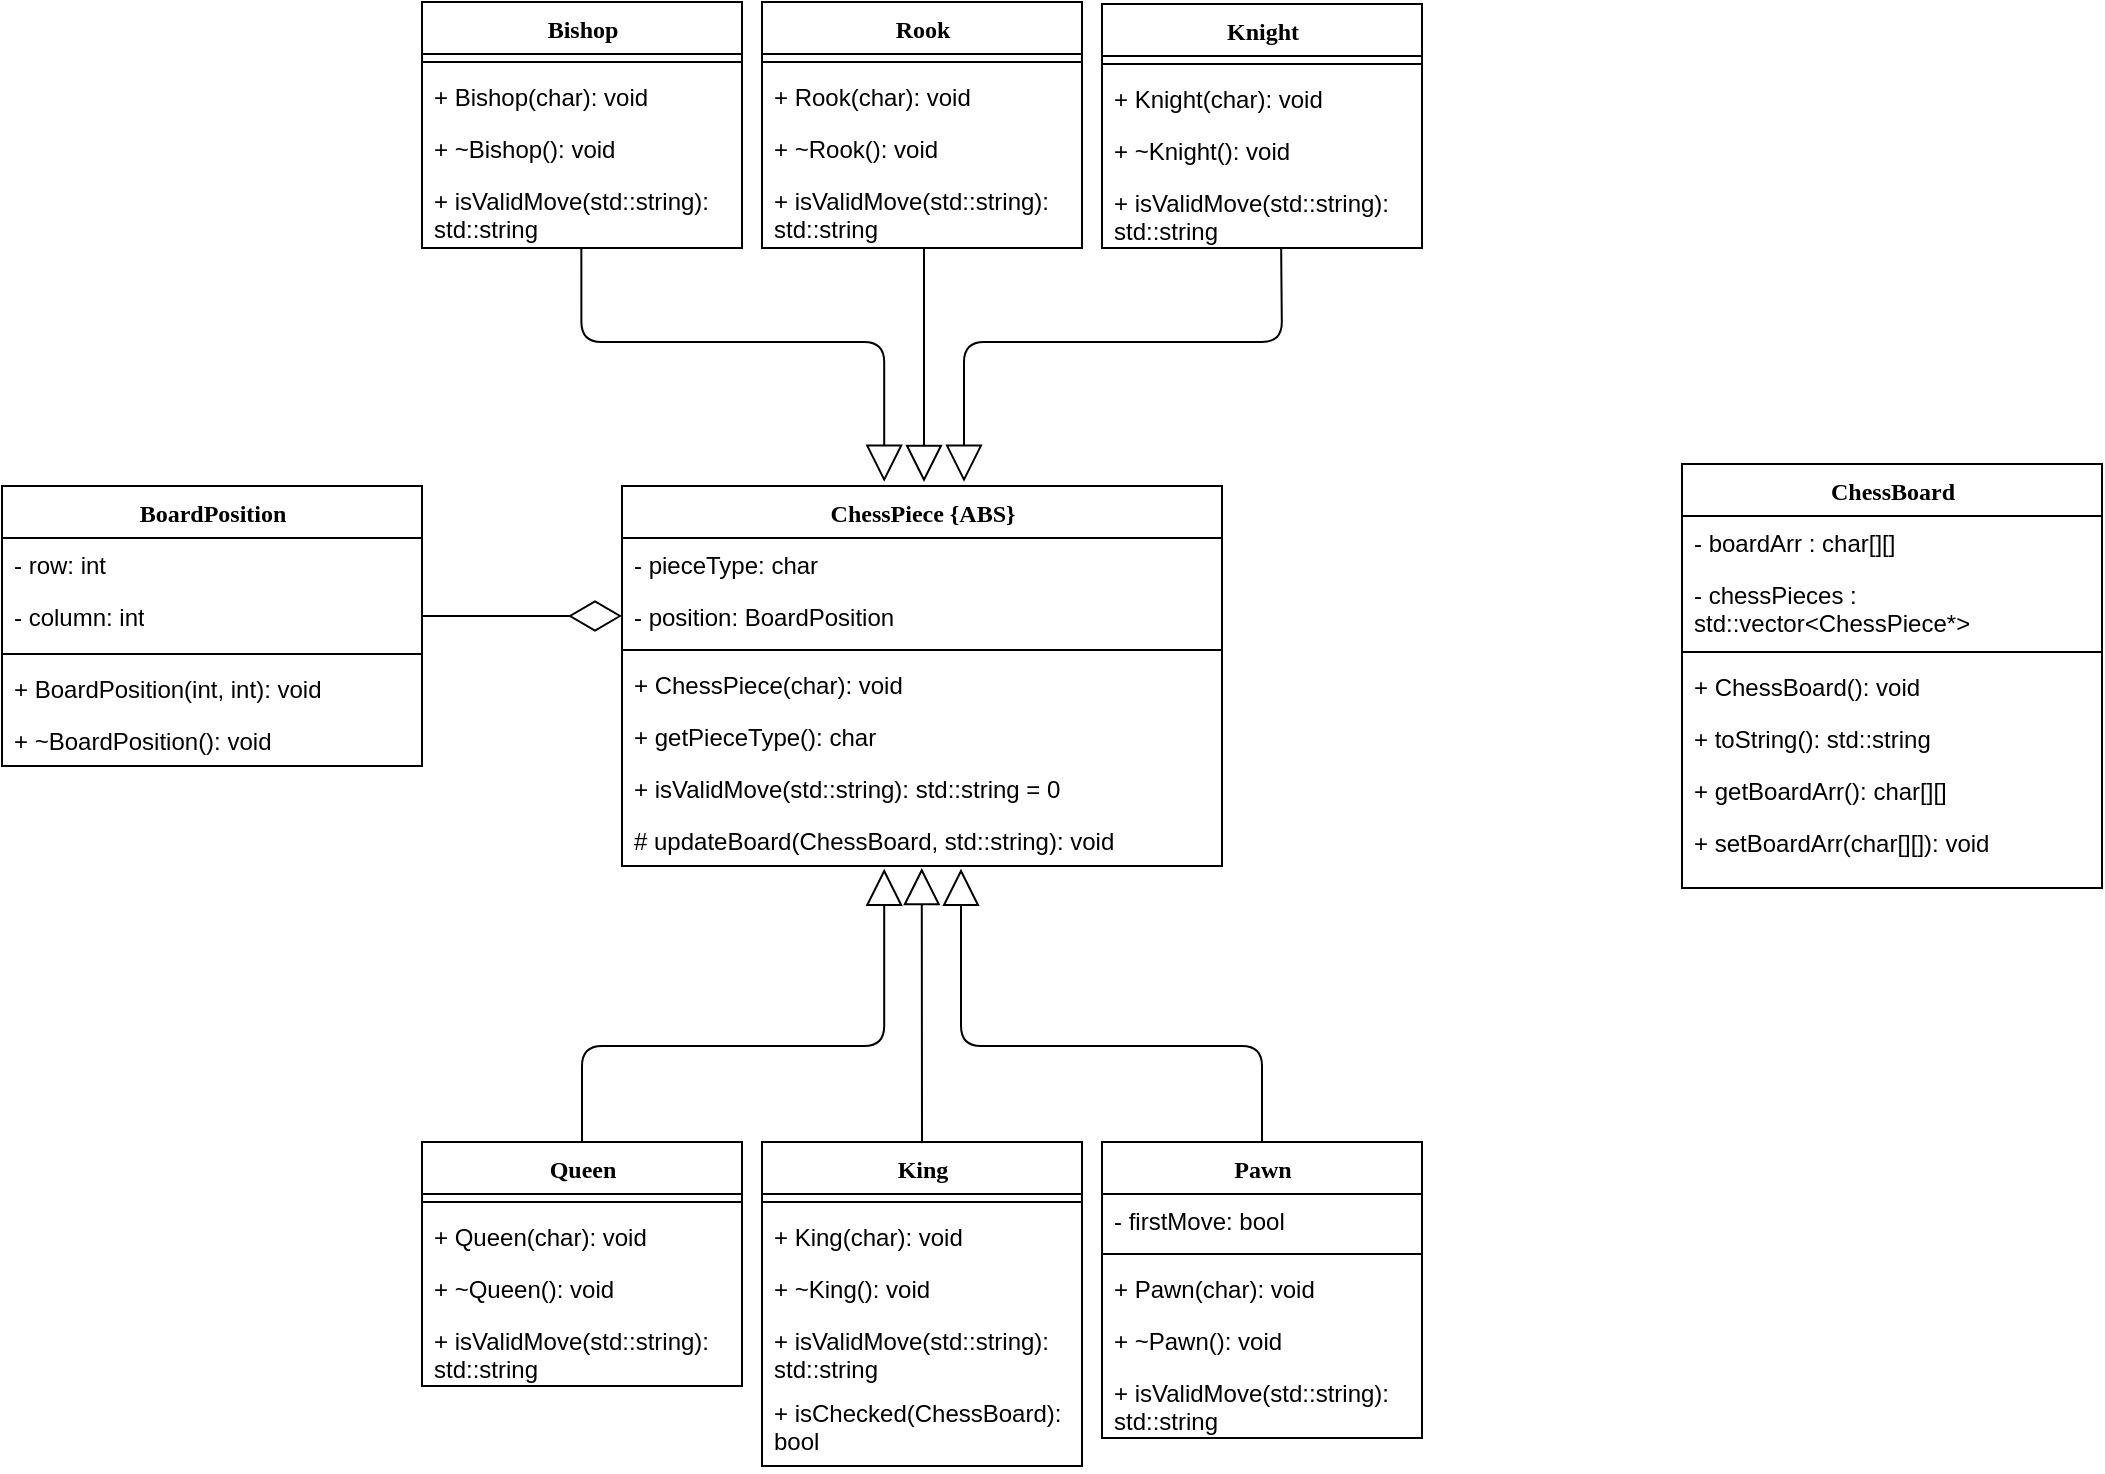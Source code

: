 <mxfile version="14.0.0" type="device"><diagram name="Page-1" id="9f46799a-70d6-7492-0946-bef42562c5a5"><mxGraphModel dx="1673" dy="896" grid="1" gridSize="10" guides="1" tooltips="1" connect="1" arrows="1" fold="1" page="1" pageScale="1" pageWidth="1400" pageHeight="850" background="#ffffff" math="0" shadow="0"><root><mxCell id="0"/><mxCell id="1" parent="0"/><mxCell id="78961159f06e98e8-30" value="ChessPiece {ABS}" style="swimlane;html=1;fontStyle=1;align=center;verticalAlign=top;childLayout=stackLayout;horizontal=1;startSize=26;horizontalStack=0;resizeParent=1;resizeLast=0;collapsible=1;marginBottom=0;swimlaneFillColor=#ffffff;rounded=0;shadow=0;comic=0;labelBackgroundColor=none;strokeWidth=1;fillColor=none;fontFamily=Verdana;fontSize=12" parent="1" vertex="1"><mxGeometry x="540" y="312" width="300" height="190" as="geometry"/></mxCell><mxCell id="78961159f06e98e8-31" value="- pieceType: char" style="text;html=1;strokeColor=none;fillColor=none;align=left;verticalAlign=top;spacingLeft=4;spacingRight=4;whiteSpace=wrap;overflow=hidden;rotatable=0;points=[[0,0.5],[1,0.5]];portConstraint=eastwest;" parent="78961159f06e98e8-30" vertex="1"><mxGeometry y="26" width="300" height="26" as="geometry"/></mxCell><mxCell id="FzhUKP2zedn-a3TM57t3-81" value="- position: BoardPosition" style="text;html=1;strokeColor=none;fillColor=none;align=left;verticalAlign=top;spacingLeft=4;spacingRight=4;whiteSpace=wrap;overflow=hidden;rotatable=0;points=[[0,0.5],[1,0.5]];portConstraint=eastwest;" vertex="1" parent="78961159f06e98e8-30"><mxGeometry y="52" width="300" height="26" as="geometry"/></mxCell><mxCell id="78961159f06e98e8-38" value="" style="line;html=1;strokeWidth=1;fillColor=none;align=left;verticalAlign=middle;spacingTop=-1;spacingLeft=3;spacingRight=3;rotatable=0;labelPosition=right;points=[];portConstraint=eastwest;" parent="78961159f06e98e8-30" vertex="1"><mxGeometry y="78" width="300" height="8" as="geometry"/></mxCell><mxCell id="FzhUKP2zedn-a3TM57t3-39" value="+ ChessPiece(char): void" style="text;html=1;strokeColor=none;fillColor=none;align=left;verticalAlign=top;spacingLeft=4;spacingRight=4;whiteSpace=wrap;overflow=hidden;rotatable=0;points=[[0,0.5],[1,0.5]];portConstraint=eastwest;" vertex="1" parent="78961159f06e98e8-30"><mxGeometry y="86" width="300" height="26" as="geometry"/></mxCell><mxCell id="FzhUKP2zedn-a3TM57t3-49" value="+ getPieceType(): char&lt;br&gt;" style="text;html=1;strokeColor=none;fillColor=none;align=left;verticalAlign=top;spacingLeft=4;spacingRight=4;whiteSpace=wrap;overflow=hidden;rotatable=0;points=[[0,0.5],[1,0.5]];portConstraint=eastwest;" vertex="1" parent="78961159f06e98e8-30"><mxGeometry y="112" width="300" height="26" as="geometry"/></mxCell><mxCell id="FzhUKP2zedn-a3TM57t3-51" value="+ isValidMove(std::string): std::string = 0" style="text;html=1;strokeColor=none;fillColor=none;align=left;verticalAlign=top;spacingLeft=4;spacingRight=4;whiteSpace=wrap;overflow=hidden;rotatable=0;points=[[0,0.5],[1,0.5]];portConstraint=eastwest;" vertex="1" parent="78961159f06e98e8-30"><mxGeometry y="138" width="300" height="26" as="geometry"/></mxCell><mxCell id="78961159f06e98e8-39" value="# updateBoard(ChessBoard, std::string): void" style="text;html=1;strokeColor=none;fillColor=none;align=left;verticalAlign=top;spacingLeft=4;spacingRight=4;whiteSpace=wrap;overflow=hidden;rotatable=0;points=[[0,0.5],[1,0.5]];portConstraint=eastwest;" parent="78961159f06e98e8-30" vertex="1"><mxGeometry y="164" width="300" height="26" as="geometry"/></mxCell><mxCell id="FzhUKP2zedn-a3TM57t3-2" value="ChessBoard" style="swimlane;html=1;fontStyle=1;align=center;verticalAlign=top;childLayout=stackLayout;horizontal=1;startSize=26;horizontalStack=0;resizeParent=1;resizeLast=0;collapsible=1;marginBottom=0;swimlaneFillColor=#ffffff;rounded=0;shadow=0;comic=0;labelBackgroundColor=none;strokeWidth=1;fillColor=none;fontFamily=Verdana;fontSize=12" vertex="1" parent="1"><mxGeometry x="1070" y="301" width="210" height="212" as="geometry"/></mxCell><mxCell id="FzhUKP2zedn-a3TM57t3-3" value="- boardArr : char[][]" style="text;html=1;strokeColor=none;fillColor=none;align=left;verticalAlign=top;spacingLeft=4;spacingRight=4;whiteSpace=wrap;overflow=hidden;rotatable=0;points=[[0,0.5],[1,0.5]];portConstraint=eastwest;" vertex="1" parent="FzhUKP2zedn-a3TM57t3-2"><mxGeometry y="26" width="210" height="26" as="geometry"/></mxCell><mxCell id="FzhUKP2zedn-a3TM57t3-59" value="- chessPieces : std::vector&amp;lt;ChessPiece*&amp;gt;" style="text;html=1;strokeColor=none;fillColor=none;align=left;verticalAlign=top;spacingLeft=4;spacingRight=4;whiteSpace=wrap;overflow=hidden;rotatable=0;points=[[0,0.5],[1,0.5]];portConstraint=eastwest;" vertex="1" parent="FzhUKP2zedn-a3TM57t3-2"><mxGeometry y="52" width="210" height="38" as="geometry"/></mxCell><mxCell id="FzhUKP2zedn-a3TM57t3-4" value="" style="line;html=1;strokeWidth=1;fillColor=none;align=left;verticalAlign=middle;spacingTop=-1;spacingLeft=3;spacingRight=3;rotatable=0;labelPosition=right;points=[];portConstraint=eastwest;" vertex="1" parent="FzhUKP2zedn-a3TM57t3-2"><mxGeometry y="90" width="210" height="8" as="geometry"/></mxCell><mxCell id="FzhUKP2zedn-a3TM57t3-52" value="+ ChessBoard(): void" style="text;html=1;strokeColor=none;fillColor=none;align=left;verticalAlign=top;spacingLeft=4;spacingRight=4;whiteSpace=wrap;overflow=hidden;rotatable=0;points=[[0,0.5],[1,0.5]];portConstraint=eastwest;" vertex="1" parent="FzhUKP2zedn-a3TM57t3-2"><mxGeometry y="98" width="210" height="26" as="geometry"/></mxCell><mxCell id="FzhUKP2zedn-a3TM57t3-45" value="+ toString(): std::string" style="text;html=1;strokeColor=none;fillColor=none;align=left;verticalAlign=top;spacingLeft=4;spacingRight=4;whiteSpace=wrap;overflow=hidden;rotatable=0;points=[[0,0.5],[1,0.5]];portConstraint=eastwest;" vertex="1" parent="FzhUKP2zedn-a3TM57t3-2"><mxGeometry y="124" width="210" height="26" as="geometry"/></mxCell><mxCell id="FzhUKP2zedn-a3TM57t3-48" value="+ getBoardArr(): char[][]" style="text;html=1;strokeColor=none;fillColor=none;align=left;verticalAlign=top;spacingLeft=4;spacingRight=4;whiteSpace=wrap;overflow=hidden;rotatable=0;points=[[0,0.5],[1,0.5]];portConstraint=eastwest;" vertex="1" parent="FzhUKP2zedn-a3TM57t3-2"><mxGeometry y="150" width="210" height="26" as="geometry"/></mxCell><mxCell id="FzhUKP2zedn-a3TM57t3-37" value="+ setBoardArr(char[][]): void" style="text;html=1;strokeColor=none;fillColor=none;align=left;verticalAlign=top;spacingLeft=4;spacingRight=4;whiteSpace=wrap;overflow=hidden;rotatable=0;points=[[0,0.5],[1,0.5]];portConstraint=eastwest;" vertex="1" parent="FzhUKP2zedn-a3TM57t3-2"><mxGeometry y="176" width="210" height="26" as="geometry"/></mxCell><mxCell id="FzhUKP2zedn-a3TM57t3-19" value="Bishop" style="swimlane;html=1;fontStyle=1;align=center;verticalAlign=top;childLayout=stackLayout;horizontal=1;startSize=26;horizontalStack=0;resizeParent=1;resizeLast=0;collapsible=1;marginBottom=0;swimlaneFillColor=#ffffff;rounded=0;shadow=0;comic=0;labelBackgroundColor=none;strokeWidth=1;fillColor=none;fontFamily=Verdana;fontSize=12" vertex="1" parent="1"><mxGeometry x="440" y="70" width="160" height="123" as="geometry"/></mxCell><mxCell id="FzhUKP2zedn-a3TM57t3-21" value="" style="line;html=1;strokeWidth=1;fillColor=none;align=left;verticalAlign=middle;spacingTop=-1;spacingLeft=3;spacingRight=3;rotatable=0;labelPosition=right;points=[];portConstraint=eastwest;" vertex="1" parent="FzhUKP2zedn-a3TM57t3-19"><mxGeometry y="26" width="160" height="8" as="geometry"/></mxCell><mxCell id="FzhUKP2zedn-a3TM57t3-57" value="+ Bishop(char): void" style="text;html=1;strokeColor=none;fillColor=none;align=left;verticalAlign=top;spacingLeft=4;spacingRight=4;whiteSpace=wrap;overflow=hidden;rotatable=0;points=[[0,0.5],[1,0.5]];portConstraint=eastwest;" vertex="1" parent="FzhUKP2zedn-a3TM57t3-19"><mxGeometry y="34" width="160" height="26" as="geometry"/></mxCell><mxCell id="FzhUKP2zedn-a3TM57t3-58" value="+ ~Bishop(): void" style="text;html=1;strokeColor=none;fillColor=none;align=left;verticalAlign=top;spacingLeft=4;spacingRight=4;whiteSpace=wrap;overflow=hidden;rotatable=0;points=[[0,0.5],[1,0.5]];portConstraint=eastwest;" vertex="1" parent="FzhUKP2zedn-a3TM57t3-19"><mxGeometry y="60" width="160" height="26" as="geometry"/></mxCell><mxCell id="FzhUKP2zedn-a3TM57t3-53" value="+ isValidMove(std::string): std::string" style="text;html=1;strokeColor=none;fillColor=none;align=left;verticalAlign=top;spacingLeft=4;spacingRight=4;whiteSpace=wrap;overflow=hidden;rotatable=0;points=[[0,0.5],[1,0.5]];portConstraint=eastwest;" vertex="1" parent="FzhUKP2zedn-a3TM57t3-19"><mxGeometry y="86" width="160" height="36" as="geometry"/></mxCell><mxCell id="FzhUKP2zedn-a3TM57t3-24" value="Rook" style="swimlane;html=1;fontStyle=1;align=center;verticalAlign=top;childLayout=stackLayout;horizontal=1;startSize=26;horizontalStack=0;resizeParent=1;resizeLast=0;collapsible=1;marginBottom=0;swimlaneFillColor=#ffffff;rounded=0;shadow=0;comic=0;labelBackgroundColor=none;strokeWidth=1;fillColor=none;fontFamily=Verdana;fontSize=12" vertex="1" parent="1"><mxGeometry x="610" y="70" width="160" height="123" as="geometry"/></mxCell><mxCell id="FzhUKP2zedn-a3TM57t3-26" value="" style="line;html=1;strokeWidth=1;fillColor=none;align=left;verticalAlign=middle;spacingTop=-1;spacingLeft=3;spacingRight=3;rotatable=0;labelPosition=right;points=[];portConstraint=eastwest;" vertex="1" parent="FzhUKP2zedn-a3TM57t3-24"><mxGeometry y="26" width="160" height="8" as="geometry"/></mxCell><mxCell id="FzhUKP2zedn-a3TM57t3-60" value="+ Rook(char): void" style="text;html=1;strokeColor=none;fillColor=none;align=left;verticalAlign=top;spacingLeft=4;spacingRight=4;whiteSpace=wrap;overflow=hidden;rotatable=0;points=[[0,0.5],[1,0.5]];portConstraint=eastwest;" vertex="1" parent="FzhUKP2zedn-a3TM57t3-24"><mxGeometry y="34" width="160" height="26" as="geometry"/></mxCell><mxCell id="FzhUKP2zedn-a3TM57t3-61" value="+ ~Rook(): void" style="text;html=1;strokeColor=none;fillColor=none;align=left;verticalAlign=top;spacingLeft=4;spacingRight=4;whiteSpace=wrap;overflow=hidden;rotatable=0;points=[[0,0.5],[1,0.5]];portConstraint=eastwest;" vertex="1" parent="FzhUKP2zedn-a3TM57t3-24"><mxGeometry y="60" width="160" height="26" as="geometry"/></mxCell><mxCell id="FzhUKP2zedn-a3TM57t3-27" value="+ isValidMove(std::string): std::string" style="text;html=1;strokeColor=none;fillColor=none;align=left;verticalAlign=top;spacingLeft=4;spacingRight=4;whiteSpace=wrap;overflow=hidden;rotatable=0;points=[[0,0.5],[1,0.5]];portConstraint=eastwest;" vertex="1" parent="FzhUKP2zedn-a3TM57t3-24"><mxGeometry y="86" width="160" height="36" as="geometry"/></mxCell><mxCell id="FzhUKP2zedn-a3TM57t3-30" value="Knight" style="swimlane;html=1;fontStyle=1;align=center;verticalAlign=top;childLayout=stackLayout;horizontal=1;startSize=26;horizontalStack=0;resizeParent=1;resizeLast=0;collapsible=1;marginBottom=0;swimlaneFillColor=#ffffff;rounded=0;shadow=0;comic=0;labelBackgroundColor=none;strokeWidth=1;fillColor=none;fontFamily=Verdana;fontSize=12" vertex="1" parent="1"><mxGeometry x="780" y="71" width="160" height="122" as="geometry"/></mxCell><mxCell id="FzhUKP2zedn-a3TM57t3-32" value="" style="line;html=1;strokeWidth=1;fillColor=none;align=left;verticalAlign=middle;spacingTop=-1;spacingLeft=3;spacingRight=3;rotatable=0;labelPosition=right;points=[];portConstraint=eastwest;" vertex="1" parent="FzhUKP2zedn-a3TM57t3-30"><mxGeometry y="26" width="160" height="8" as="geometry"/></mxCell><mxCell id="FzhUKP2zedn-a3TM57t3-63" value="+ Knight(char): void" style="text;html=1;strokeColor=none;fillColor=none;align=left;verticalAlign=top;spacingLeft=4;spacingRight=4;whiteSpace=wrap;overflow=hidden;rotatable=0;points=[[0,0.5],[1,0.5]];portConstraint=eastwest;" vertex="1" parent="FzhUKP2zedn-a3TM57t3-30"><mxGeometry y="34" width="160" height="26" as="geometry"/></mxCell><mxCell id="FzhUKP2zedn-a3TM57t3-62" value="+ ~Knight(): void" style="text;html=1;strokeColor=none;fillColor=none;align=left;verticalAlign=top;spacingLeft=4;spacingRight=4;whiteSpace=wrap;overflow=hidden;rotatable=0;points=[[0,0.5],[1,0.5]];portConstraint=eastwest;" vertex="1" parent="FzhUKP2zedn-a3TM57t3-30"><mxGeometry y="60" width="160" height="26" as="geometry"/></mxCell><mxCell id="FzhUKP2zedn-a3TM57t3-54" value="+ isValidMove(std::string): std::string" style="text;html=1;strokeColor=none;fillColor=none;align=left;verticalAlign=top;spacingLeft=4;spacingRight=4;whiteSpace=wrap;overflow=hidden;rotatable=0;points=[[0,0.5],[1,0.5]];portConstraint=eastwest;" vertex="1" parent="FzhUKP2zedn-a3TM57t3-30"><mxGeometry y="86" width="160" height="36" as="geometry"/></mxCell><mxCell id="FzhUKP2zedn-a3TM57t3-41" value="" style="group" vertex="1" connectable="0" parent="1"><mxGeometry x="440" y="592" width="500" height="200" as="geometry"/></mxCell><mxCell id="78961159f06e98e8-82" value="King" style="swimlane;html=1;fontStyle=1;align=center;verticalAlign=top;childLayout=stackLayout;horizontal=1;startSize=26;horizontalStack=0;resizeParent=1;resizeLast=0;collapsible=1;marginBottom=0;swimlaneFillColor=#ffffff;rounded=0;shadow=0;comic=0;labelBackgroundColor=none;strokeWidth=1;fillColor=none;fontFamily=Verdana;fontSize=12" parent="FzhUKP2zedn-a3TM57t3-41" vertex="1"><mxGeometry x="170" y="48" width="160" height="162" as="geometry"/></mxCell><mxCell id="78961159f06e98e8-90" value="" style="line;html=1;strokeWidth=1;fillColor=none;align=left;verticalAlign=middle;spacingTop=-1;spacingLeft=3;spacingRight=3;rotatable=0;labelPosition=right;points=[];portConstraint=eastwest;" parent="78961159f06e98e8-82" vertex="1"><mxGeometry y="26" width="160" height="8" as="geometry"/></mxCell><mxCell id="FzhUKP2zedn-a3TM57t3-66" value="+ King(char): void" style="text;html=1;strokeColor=none;fillColor=none;align=left;verticalAlign=top;spacingLeft=4;spacingRight=4;whiteSpace=wrap;overflow=hidden;rotatable=0;points=[[0,0.5],[1,0.5]];portConstraint=eastwest;" vertex="1" parent="78961159f06e98e8-82"><mxGeometry y="34" width="160" height="26" as="geometry"/></mxCell><mxCell id="FzhUKP2zedn-a3TM57t3-67" value="+ ~King(): void" style="text;html=1;strokeColor=none;fillColor=none;align=left;verticalAlign=top;spacingLeft=4;spacingRight=4;whiteSpace=wrap;overflow=hidden;rotatable=0;points=[[0,0.5],[1,0.5]];portConstraint=eastwest;" vertex="1" parent="78961159f06e98e8-82"><mxGeometry y="60" width="160" height="26" as="geometry"/></mxCell><mxCell id="78961159f06e98e8-91" value="+ isValidMove(std::string): std::string" style="text;html=1;strokeColor=none;fillColor=none;align=left;verticalAlign=top;spacingLeft=4;spacingRight=4;whiteSpace=wrap;overflow=hidden;rotatable=0;points=[[0,0.5],[1,0.5]];portConstraint=eastwest;" parent="78961159f06e98e8-82" vertex="1"><mxGeometry y="86" width="160" height="36" as="geometry"/></mxCell><mxCell id="FzhUKP2zedn-a3TM57t3-56" value="+ isChecked(ChessBoard): bool" style="text;html=1;strokeColor=none;fillColor=none;align=left;verticalAlign=top;spacingLeft=4;spacingRight=4;whiteSpace=wrap;overflow=hidden;rotatable=0;points=[[0,0.5],[1,0.5]];portConstraint=eastwest;" vertex="1" parent="78961159f06e98e8-82"><mxGeometry y="122" width="160" height="40" as="geometry"/></mxCell><mxCell id="FzhUKP2zedn-a3TM57t3-7" value="Pawn" style="swimlane;html=1;fontStyle=1;align=center;verticalAlign=top;childLayout=stackLayout;horizontal=1;startSize=26;horizontalStack=0;resizeParent=1;resizeLast=0;collapsible=1;marginBottom=0;swimlaneFillColor=#ffffff;rounded=0;shadow=0;comic=0;labelBackgroundColor=none;strokeWidth=1;fillColor=none;fontFamily=Verdana;fontSize=12" vertex="1" parent="FzhUKP2zedn-a3TM57t3-41"><mxGeometry x="340" y="48" width="160" height="148" as="geometry"/></mxCell><mxCell id="FzhUKP2zedn-a3TM57t3-8" value="- firstMove: bool" style="text;html=1;strokeColor=none;fillColor=none;align=left;verticalAlign=top;spacingLeft=4;spacingRight=4;whiteSpace=wrap;overflow=hidden;rotatable=0;points=[[0,0.5],[1,0.5]];portConstraint=eastwest;" vertex="1" parent="FzhUKP2zedn-a3TM57t3-7"><mxGeometry y="26" width="160" height="26" as="geometry"/></mxCell><mxCell id="FzhUKP2zedn-a3TM57t3-9" value="" style="line;html=1;strokeWidth=1;fillColor=none;align=left;verticalAlign=middle;spacingTop=-1;spacingLeft=3;spacingRight=3;rotatable=0;labelPosition=right;points=[];portConstraint=eastwest;" vertex="1" parent="FzhUKP2zedn-a3TM57t3-7"><mxGeometry y="52" width="160" height="8" as="geometry"/></mxCell><mxCell id="FzhUKP2zedn-a3TM57t3-10" value="+ Pawn(char): void" style="text;html=1;strokeColor=none;fillColor=none;align=left;verticalAlign=top;spacingLeft=4;spacingRight=4;whiteSpace=wrap;overflow=hidden;rotatable=0;points=[[0,0.5],[1,0.5]];portConstraint=eastwest;" vertex="1" parent="FzhUKP2zedn-a3TM57t3-7"><mxGeometry y="60" width="160" height="26" as="geometry"/></mxCell><mxCell id="FzhUKP2zedn-a3TM57t3-69" value="+ ~Pawn(): void" style="text;html=1;strokeColor=none;fillColor=none;align=left;verticalAlign=top;spacingLeft=4;spacingRight=4;whiteSpace=wrap;overflow=hidden;rotatable=0;points=[[0,0.5],[1,0.5]];portConstraint=eastwest;" vertex="1" parent="FzhUKP2zedn-a3TM57t3-7"><mxGeometry y="86" width="160" height="26" as="geometry"/></mxCell><mxCell id="FzhUKP2zedn-a3TM57t3-70" value="+ isValidMove(std::string): std::string" style="text;html=1;strokeColor=none;fillColor=none;align=left;verticalAlign=top;spacingLeft=4;spacingRight=4;whiteSpace=wrap;overflow=hidden;rotatable=0;points=[[0,0.5],[1,0.5]];portConstraint=eastwest;" vertex="1" parent="FzhUKP2zedn-a3TM57t3-7"><mxGeometry y="112" width="160" height="36" as="geometry"/></mxCell><mxCell id="FzhUKP2zedn-a3TM57t3-13" value="Queen" style="swimlane;html=1;fontStyle=1;align=center;verticalAlign=top;childLayout=stackLayout;horizontal=1;startSize=26;horizontalStack=0;resizeParent=1;resizeLast=0;collapsible=1;marginBottom=0;swimlaneFillColor=#ffffff;rounded=0;shadow=0;comic=0;labelBackgroundColor=none;strokeWidth=1;fillColor=none;fontFamily=Verdana;fontSize=12" vertex="1" parent="FzhUKP2zedn-a3TM57t3-41"><mxGeometry y="48" width="160" height="122" as="geometry"/></mxCell><mxCell id="FzhUKP2zedn-a3TM57t3-15" value="" style="line;html=1;strokeWidth=1;fillColor=none;align=left;verticalAlign=middle;spacingTop=-1;spacingLeft=3;spacingRight=3;rotatable=0;labelPosition=right;points=[];portConstraint=eastwest;" vertex="1" parent="FzhUKP2zedn-a3TM57t3-13"><mxGeometry y="26" width="160" height="8" as="geometry"/></mxCell><mxCell id="FzhUKP2zedn-a3TM57t3-64" value="+ Queen(char): void" style="text;html=1;strokeColor=none;fillColor=none;align=left;verticalAlign=top;spacingLeft=4;spacingRight=4;whiteSpace=wrap;overflow=hidden;rotatable=0;points=[[0,0.5],[1,0.5]];portConstraint=eastwest;" vertex="1" parent="FzhUKP2zedn-a3TM57t3-13"><mxGeometry y="34" width="160" height="26" as="geometry"/></mxCell><mxCell id="FzhUKP2zedn-a3TM57t3-65" value="+ ~Queen(): void" style="text;html=1;strokeColor=none;fillColor=none;align=left;verticalAlign=top;spacingLeft=4;spacingRight=4;whiteSpace=wrap;overflow=hidden;rotatable=0;points=[[0,0.5],[1,0.5]];portConstraint=eastwest;" vertex="1" parent="FzhUKP2zedn-a3TM57t3-13"><mxGeometry y="60" width="160" height="26" as="geometry"/></mxCell><mxCell id="FzhUKP2zedn-a3TM57t3-55" value="+ isValidMove(std::string): std::string" style="text;html=1;strokeColor=none;fillColor=none;align=left;verticalAlign=top;spacingLeft=4;spacingRight=4;whiteSpace=wrap;overflow=hidden;rotatable=0;points=[[0,0.5],[1,0.5]];portConstraint=eastwest;" vertex="1" parent="FzhUKP2zedn-a3TM57t3-13"><mxGeometry y="86" width="160" height="36" as="geometry"/></mxCell><mxCell id="FzhUKP2zedn-a3TM57t3-72" value="BoardPosition" style="swimlane;html=1;fontStyle=1;align=center;verticalAlign=top;childLayout=stackLayout;horizontal=1;startSize=26;horizontalStack=0;resizeParent=1;resizeLast=0;collapsible=1;marginBottom=0;swimlaneFillColor=#ffffff;rounded=0;shadow=0;comic=0;labelBackgroundColor=none;strokeWidth=1;fillColor=none;fontFamily=Verdana;fontSize=12" vertex="1" parent="1"><mxGeometry x="230" y="312" width="210" height="140" as="geometry"/></mxCell><mxCell id="FzhUKP2zedn-a3TM57t3-73" value="- row: int" style="text;html=1;strokeColor=none;fillColor=none;align=left;verticalAlign=top;spacingLeft=4;spacingRight=4;whiteSpace=wrap;overflow=hidden;rotatable=0;points=[[0,0.5],[1,0.5]];portConstraint=eastwest;" vertex="1" parent="FzhUKP2zedn-a3TM57t3-72"><mxGeometry y="26" width="210" height="26" as="geometry"/></mxCell><mxCell id="FzhUKP2zedn-a3TM57t3-74" value="- column: int" style="text;html=1;strokeColor=none;fillColor=none;align=left;verticalAlign=top;spacingLeft=4;spacingRight=4;whiteSpace=wrap;overflow=hidden;rotatable=0;points=[[0,0.5],[1,0.5]];portConstraint=eastwest;" vertex="1" parent="FzhUKP2zedn-a3TM57t3-72"><mxGeometry y="52" width="210" height="28" as="geometry"/></mxCell><mxCell id="FzhUKP2zedn-a3TM57t3-75" value="" style="line;html=1;strokeWidth=1;fillColor=none;align=left;verticalAlign=middle;spacingTop=-1;spacingLeft=3;spacingRight=3;rotatable=0;labelPosition=right;points=[];portConstraint=eastwest;" vertex="1" parent="FzhUKP2zedn-a3TM57t3-72"><mxGeometry y="80" width="210" height="8" as="geometry"/></mxCell><mxCell id="FzhUKP2zedn-a3TM57t3-76" value="+ BoardPosition(int, int): void" style="text;html=1;strokeColor=none;fillColor=none;align=left;verticalAlign=top;spacingLeft=4;spacingRight=4;whiteSpace=wrap;overflow=hidden;rotatable=0;points=[[0,0.5],[1,0.5]];portConstraint=eastwest;" vertex="1" parent="FzhUKP2zedn-a3TM57t3-72"><mxGeometry y="88" width="210" height="26" as="geometry"/></mxCell><mxCell id="FzhUKP2zedn-a3TM57t3-80" value="+ ~BoardPosition(): void" style="text;html=1;strokeColor=none;fillColor=none;align=left;verticalAlign=top;spacingLeft=4;spacingRight=4;whiteSpace=wrap;overflow=hidden;rotatable=0;points=[[0,0.5],[1,0.5]];portConstraint=eastwest;" vertex="1" parent="FzhUKP2zedn-a3TM57t3-72"><mxGeometry y="114" width="210" height="26" as="geometry"/></mxCell><mxCell id="FzhUKP2zedn-a3TM57t3-82" value="" style="endArrow=diamondThin;endFill=0;endSize=24;html=1;entryX=0;entryY=0.5;entryDx=0;entryDy=0;" edge="1" parent="1" target="FzhUKP2zedn-a3TM57t3-81"><mxGeometry width="160" relative="1" as="geometry"><mxPoint x="440" y="377" as="sourcePoint"/><mxPoint x="520" y="370" as="targetPoint"/></mxGeometry></mxCell><mxCell id="FzhUKP2zedn-a3TM57t3-18" style="edgeStyle=orthogonalEdgeStyle;html=1;labelBackgroundColor=none;startFill=0;startSize=8;endArrow=block;endFill=0;endSize=16;fontFamily=Verdana;fontSize=12;exitX=0.5;exitY=0;exitDx=0;exitDy=0;entryX=0.437;entryY=1.054;entryDx=0;entryDy=0;entryPerimeter=0;" edge="1" parent="1" source="FzhUKP2zedn-a3TM57t3-13" target="78961159f06e98e8-39"><mxGeometry relative="1" as="geometry"><Array as="points"><mxPoint x="520" y="592"/><mxPoint x="671" y="592"/></Array><mxPoint x="530" y="624" as="sourcePoint"/><mxPoint x="671" y="510" as="targetPoint"/></mxGeometry></mxCell><mxCell id="FzhUKP2zedn-a3TM57t3-12" style="edgeStyle=orthogonalEdgeStyle;html=1;labelBackgroundColor=none;startFill=0;startSize=8;endArrow=block;endFill=0;endSize=16;fontFamily=Verdana;fontSize=12;entryX=0.565;entryY=1.054;entryDx=0;entryDy=0;entryPerimeter=0;exitX=0.5;exitY=0;exitDx=0;exitDy=0;" edge="1" parent="1" source="FzhUKP2zedn-a3TM57t3-7" target="78961159f06e98e8-39"><mxGeometry relative="1" as="geometry"><Array as="points"><mxPoint x="860" y="592"/><mxPoint x="710" y="592"/></Array><mxPoint x="860" y="634" as="sourcePoint"/><mxPoint x="710" y="510" as="targetPoint"/></mxGeometry></mxCell><mxCell id="FzhUKP2zedn-a3TM57t3-87" style="edgeStyle=orthogonalEdgeStyle;html=1;labelBackgroundColor=none;startFill=0;startSize=8;endArrow=block;endFill=0;endSize=16;fontFamily=Verdana;fontSize=12;exitX=0.498;exitY=1.015;exitDx=0;exitDy=0;entryX=0.437;entryY=-0.011;entryDx=0;entryDy=0;entryPerimeter=0;exitPerimeter=0;" edge="1" parent="1" source="FzhUKP2zedn-a3TM57t3-53" target="78961159f06e98e8-30"><mxGeometry relative="1" as="geometry"><Array as="points"><mxPoint x="520" y="240"/><mxPoint x="671" y="240"/></Array><mxPoint x="520" y="329.6" as="sourcePoint"/><mxPoint x="671.1" y="193.004" as="targetPoint"/></mxGeometry></mxCell><mxCell id="FzhUKP2zedn-a3TM57t3-95" style="edgeStyle=orthogonalEdgeStyle;html=1;labelBackgroundColor=none;startFill=0;startSize=8;endArrow=block;endFill=0;endSize=16;fontFamily=Verdana;fontSize=12;" edge="1" parent="1"><mxGeometry relative="1" as="geometry"><Array as="points"><mxPoint x="691" y="190"/><mxPoint x="691" y="190"/></Array><mxPoint x="691" y="199" as="sourcePoint"/><mxPoint x="691" y="310" as="targetPoint"/></mxGeometry></mxCell><mxCell id="FzhUKP2zedn-a3TM57t3-97" style="edgeStyle=orthogonalEdgeStyle;html=1;labelBackgroundColor=none;startFill=0;startSize=8;endArrow=block;endFill=0;endSize=16;fontFamily=Verdana;fontSize=12;" edge="1" parent="1"><mxGeometry relative="1" as="geometry"><Array as="points"><mxPoint x="689.88" y="641"/></Array><mxPoint x="690" y="639" as="sourcePoint"/><mxPoint x="689.88" y="503" as="targetPoint"/></mxGeometry></mxCell><mxCell id="FzhUKP2zedn-a3TM57t3-98" style="edgeStyle=orthogonalEdgeStyle;html=1;labelBackgroundColor=none;startFill=0;startSize=8;endArrow=block;endFill=0;endSize=16;fontFamily=Verdana;fontSize=12;exitX=0.56;exitY=1.004;exitDx=0;exitDy=0;exitPerimeter=0;entryX=0.54;entryY=-0.011;entryDx=0;entryDy=0;entryPerimeter=0;" edge="1" parent="1" source="FzhUKP2zedn-a3TM57t3-54"><mxGeometry relative="1" as="geometry"><Array as="points"><mxPoint x="870" y="197"/><mxPoint x="870" y="197"/><mxPoint x="870" y="240"/><mxPoint x="711" y="240"/></Array><mxPoint x="872.04" y="196.996" as="sourcePoint"/><mxPoint x="711" y="309.91" as="targetPoint"/></mxGeometry></mxCell></root></mxGraphModel></diagram></mxfile>